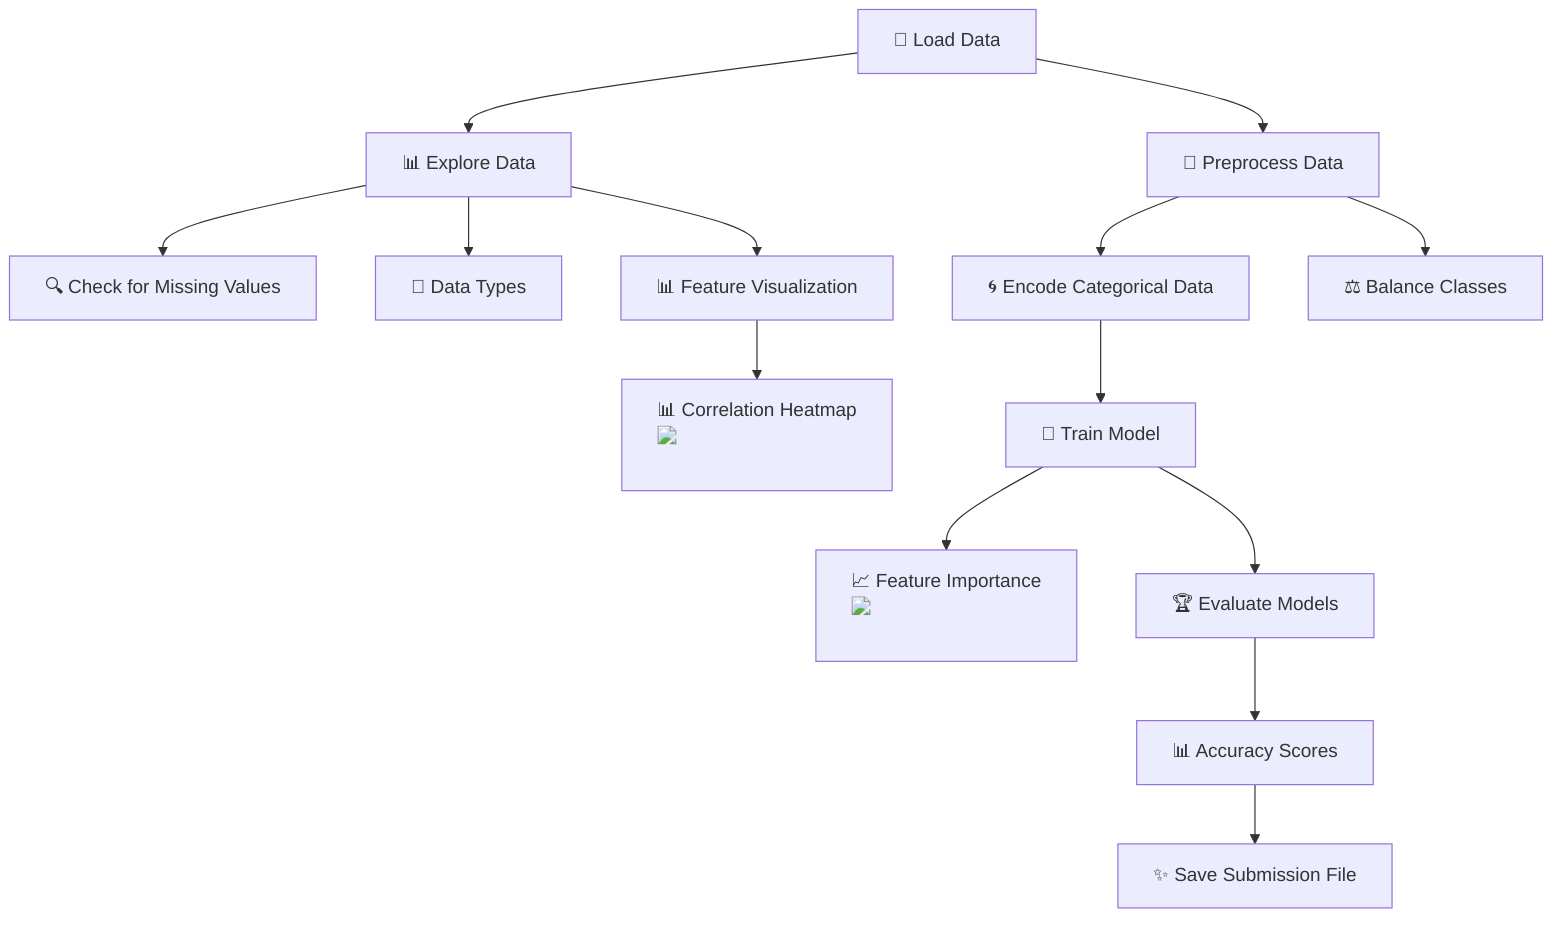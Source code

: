 flowchart TD
    A["📂 Load Data"] --> B["📊 Explore Data"]
    B --> C["🔍 Check for Missing Values"]
    B --> D["💾 Data Types"]
    B --> E["📊 Feature Visualization"]
    E --> F["📊 Correlation Heatmap <img src='dummy_plots/heatmap_template.svg' /> <br/>"]
    
    A --> G["🧹 Preprocess Data"]
    G --> H["🌀 Encode Categorical Data"]
    G --> I["⚖️ Balance Classes"]
    
    H --> J["🧠 Train Model"]
    J --> K["📈 Feature Importance <img src='dummy_plots/barplot_template.svg' /> <br/>"]
    
    J --> L["🏆 Evaluate Models"]
    L --> M["📊 Accuracy Scores"]
    
    M --> N["✨ Save Submission File"]